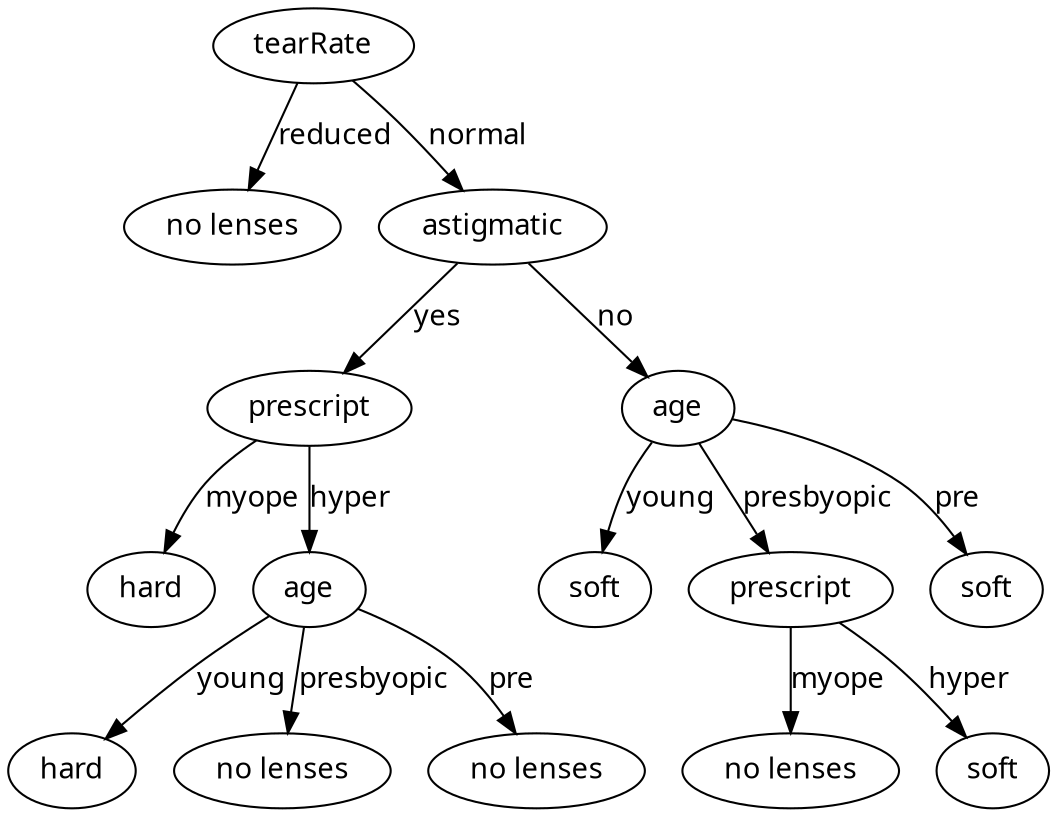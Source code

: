 digraph G {
	0 [label=tearRate fontname="Microsoft YaHei"]
	1 [label="no lenses" fontname="Microsoft YaHei"]
	0 -> 1 [label=reduced fontname="Microsoft YaHei"]
	2 [label=astigmatic fontname="Microsoft YaHei"]
	0 -> 2 [label=normal fontname="Microsoft YaHei"]
	3 [label=prescript fontname="Microsoft YaHei"]
	2 -> 3 [label=yes fontname="Microsoft YaHei"]
	4 [label=hard fontname="Microsoft YaHei"]
	3 -> 4 [label=myope fontname="Microsoft YaHei"]
	5 [label=age fontname="Microsoft YaHei"]
	3 -> 5 [label=hyper fontname="Microsoft YaHei"]
	6 [label=hard fontname="Microsoft YaHei"]
	5 -> 6 [label=young fontname="Microsoft YaHei"]
	7 [label="no lenses" fontname="Microsoft YaHei"]
	5 -> 7 [label=presbyopic fontname="Microsoft YaHei"]
	8 [label="no lenses" fontname="Microsoft YaHei"]
	5 -> 8 [label=pre fontname="Microsoft YaHei"]
	9 [label=age fontname="Microsoft YaHei"]
	2 -> 9 [label=no fontname="Microsoft YaHei"]
	10 [label=soft fontname="Microsoft YaHei"]
	9 -> 10 [label=young fontname="Microsoft YaHei"]
	11 [label=prescript fontname="Microsoft YaHei"]
	9 -> 11 [label=presbyopic fontname="Microsoft YaHei"]
	12 [label="no lenses" fontname="Microsoft YaHei"]
	11 -> 12 [label=myope fontname="Microsoft YaHei"]
	13 [label=soft fontname="Microsoft YaHei"]
	11 -> 13 [label=hyper fontname="Microsoft YaHei"]
	14 [label=soft fontname="Microsoft YaHei"]
	9 -> 14 [label=pre fontname="Microsoft YaHei"]
}

